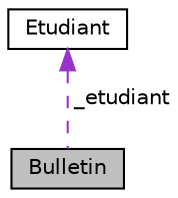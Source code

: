 digraph "Bulletin"
{
  edge [fontname="Helvetica",fontsize="10",labelfontname="Helvetica",labelfontsize="10"];
  node [fontname="Helvetica",fontsize="10",shape=record];
  Node1 [label="Bulletin",height=0.2,width=0.4,color="black", fillcolor="grey75", style="filled" fontcolor="black"];
  Node2 -> Node1 [dir="back",color="darkorchid3",fontsize="10",style="dashed",label=" _etudiant" ,fontname="Helvetica"];
  Node2 [label="Etudiant",height=0.2,width=0.4,color="black", fillcolor="white", style="filled",URL="$class_etudiant.html",tooltip="Correspond à un élève dans une Section."];
}
